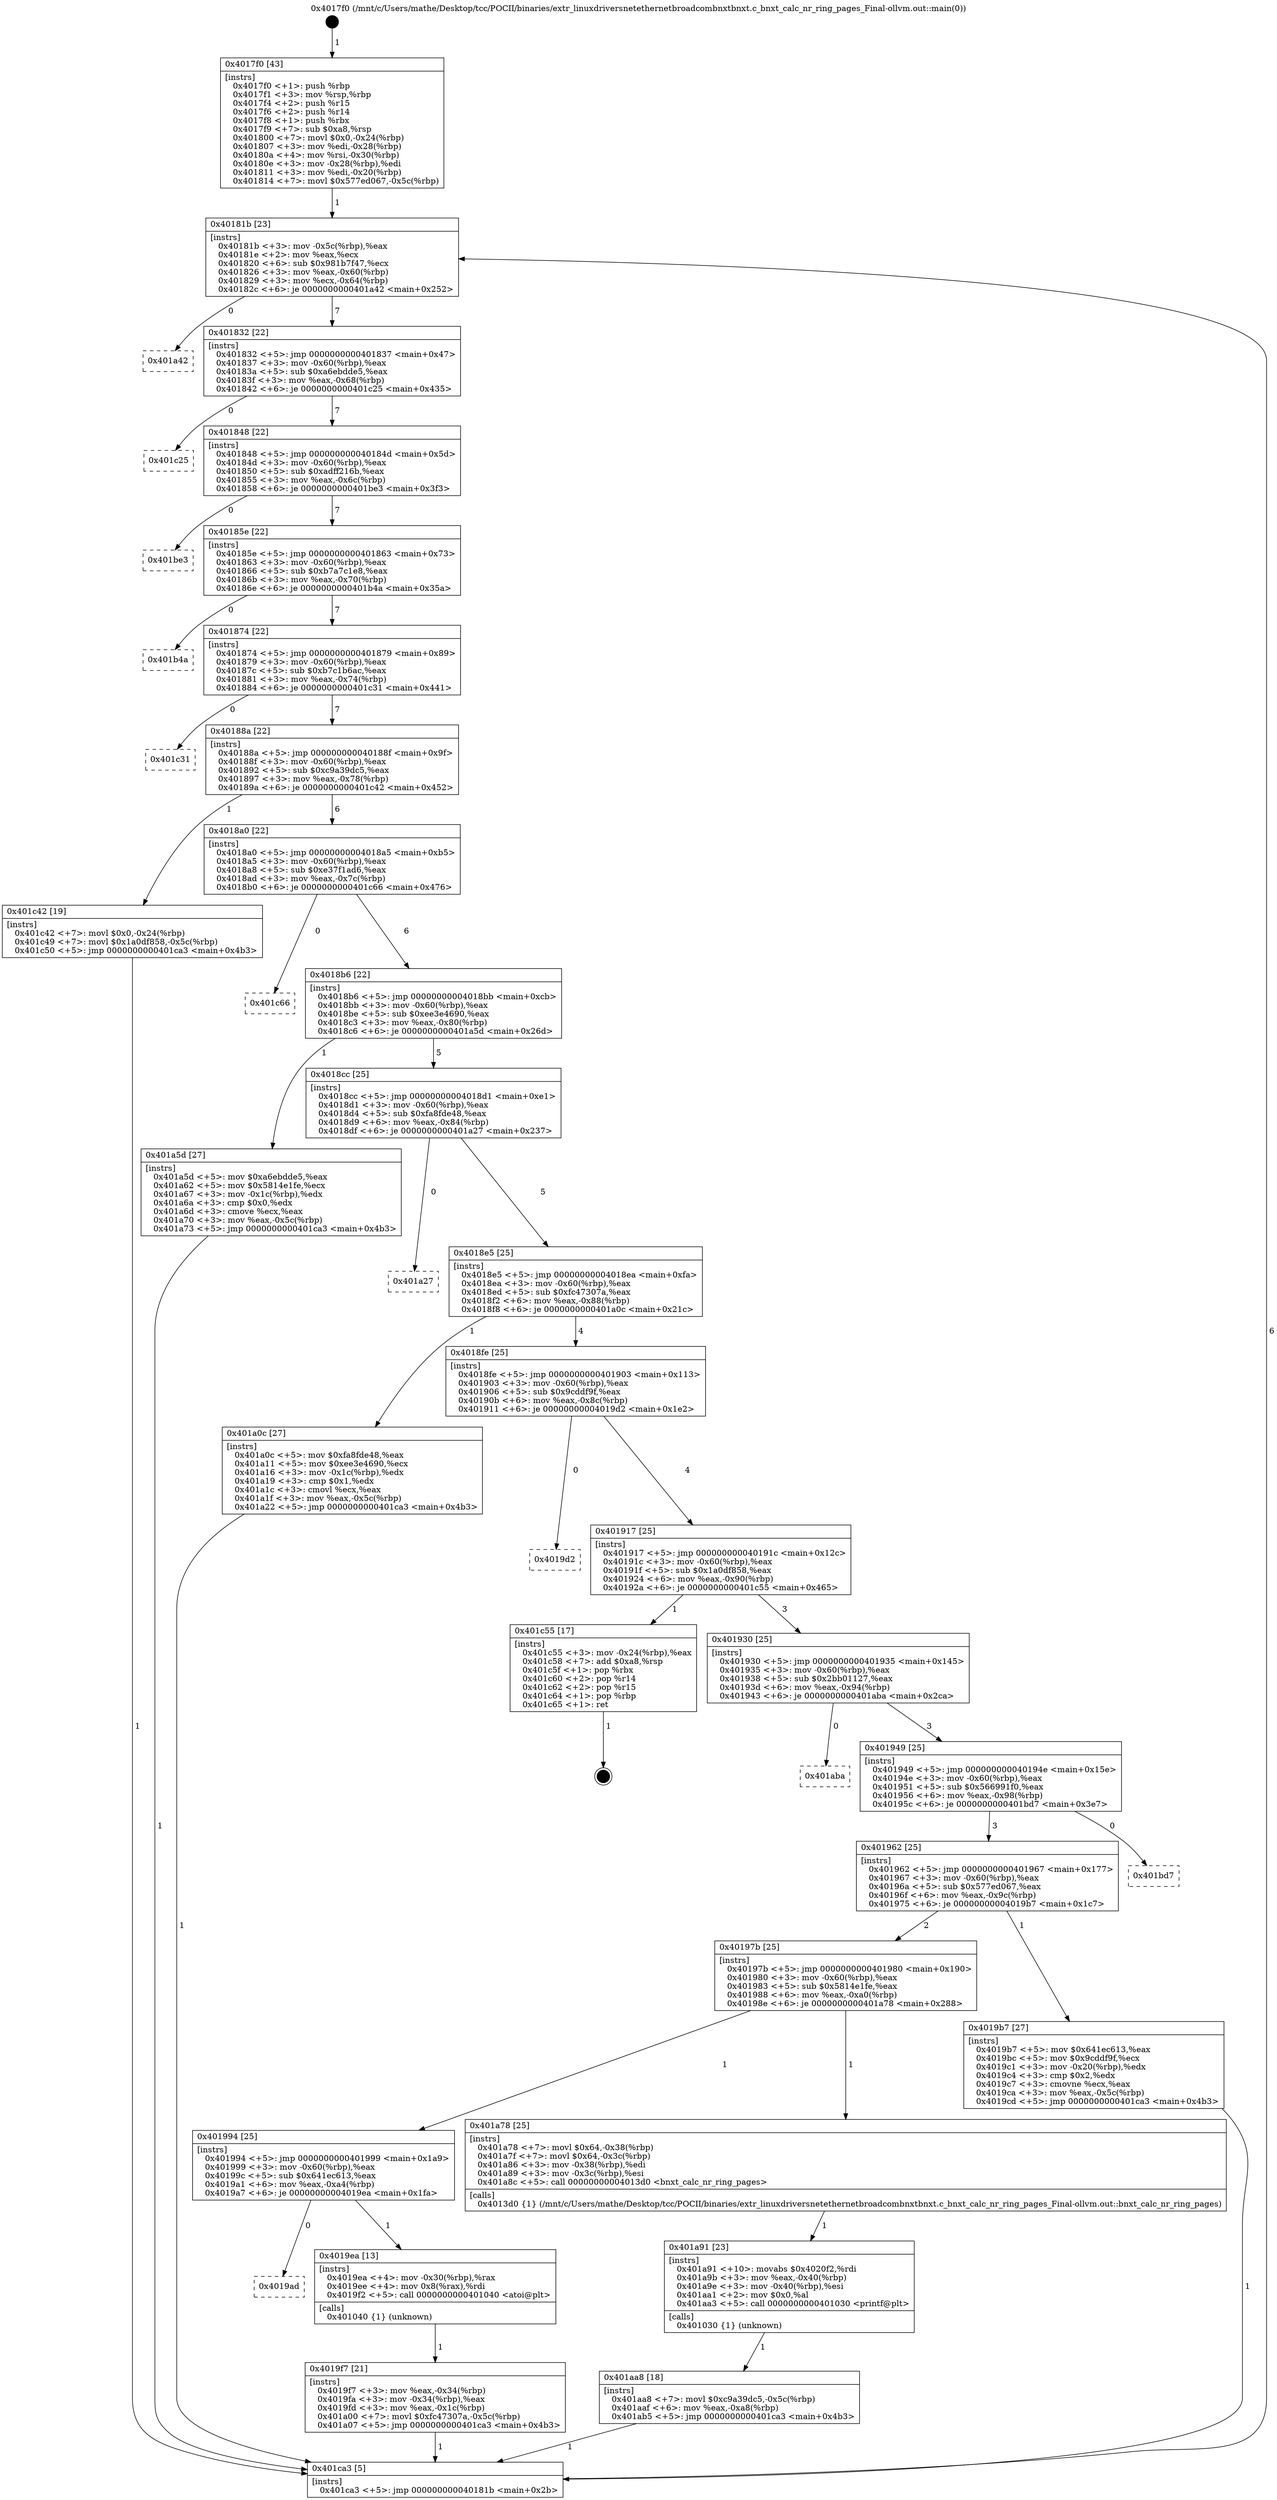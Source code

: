 digraph "0x4017f0" {
  label = "0x4017f0 (/mnt/c/Users/mathe/Desktop/tcc/POCII/binaries/extr_linuxdriversnetethernetbroadcombnxtbnxt.c_bnxt_calc_nr_ring_pages_Final-ollvm.out::main(0))"
  labelloc = "t"
  node[shape=record]

  Entry [label="",width=0.3,height=0.3,shape=circle,fillcolor=black,style=filled]
  "0x40181b" [label="{
     0x40181b [23]\l
     | [instrs]\l
     &nbsp;&nbsp;0x40181b \<+3\>: mov -0x5c(%rbp),%eax\l
     &nbsp;&nbsp;0x40181e \<+2\>: mov %eax,%ecx\l
     &nbsp;&nbsp;0x401820 \<+6\>: sub $0x981b7f47,%ecx\l
     &nbsp;&nbsp;0x401826 \<+3\>: mov %eax,-0x60(%rbp)\l
     &nbsp;&nbsp;0x401829 \<+3\>: mov %ecx,-0x64(%rbp)\l
     &nbsp;&nbsp;0x40182c \<+6\>: je 0000000000401a42 \<main+0x252\>\l
  }"]
  "0x401a42" [label="{
     0x401a42\l
  }", style=dashed]
  "0x401832" [label="{
     0x401832 [22]\l
     | [instrs]\l
     &nbsp;&nbsp;0x401832 \<+5\>: jmp 0000000000401837 \<main+0x47\>\l
     &nbsp;&nbsp;0x401837 \<+3\>: mov -0x60(%rbp),%eax\l
     &nbsp;&nbsp;0x40183a \<+5\>: sub $0xa6ebdde5,%eax\l
     &nbsp;&nbsp;0x40183f \<+3\>: mov %eax,-0x68(%rbp)\l
     &nbsp;&nbsp;0x401842 \<+6\>: je 0000000000401c25 \<main+0x435\>\l
  }"]
  Exit [label="",width=0.3,height=0.3,shape=circle,fillcolor=black,style=filled,peripheries=2]
  "0x401c25" [label="{
     0x401c25\l
  }", style=dashed]
  "0x401848" [label="{
     0x401848 [22]\l
     | [instrs]\l
     &nbsp;&nbsp;0x401848 \<+5\>: jmp 000000000040184d \<main+0x5d\>\l
     &nbsp;&nbsp;0x40184d \<+3\>: mov -0x60(%rbp),%eax\l
     &nbsp;&nbsp;0x401850 \<+5\>: sub $0xadff216b,%eax\l
     &nbsp;&nbsp;0x401855 \<+3\>: mov %eax,-0x6c(%rbp)\l
     &nbsp;&nbsp;0x401858 \<+6\>: je 0000000000401be3 \<main+0x3f3\>\l
  }"]
  "0x401aa8" [label="{
     0x401aa8 [18]\l
     | [instrs]\l
     &nbsp;&nbsp;0x401aa8 \<+7\>: movl $0xc9a39dc5,-0x5c(%rbp)\l
     &nbsp;&nbsp;0x401aaf \<+6\>: mov %eax,-0xa8(%rbp)\l
     &nbsp;&nbsp;0x401ab5 \<+5\>: jmp 0000000000401ca3 \<main+0x4b3\>\l
  }"]
  "0x401be3" [label="{
     0x401be3\l
  }", style=dashed]
  "0x40185e" [label="{
     0x40185e [22]\l
     | [instrs]\l
     &nbsp;&nbsp;0x40185e \<+5\>: jmp 0000000000401863 \<main+0x73\>\l
     &nbsp;&nbsp;0x401863 \<+3\>: mov -0x60(%rbp),%eax\l
     &nbsp;&nbsp;0x401866 \<+5\>: sub $0xb7a7c1e8,%eax\l
     &nbsp;&nbsp;0x40186b \<+3\>: mov %eax,-0x70(%rbp)\l
     &nbsp;&nbsp;0x40186e \<+6\>: je 0000000000401b4a \<main+0x35a\>\l
  }"]
  "0x401a91" [label="{
     0x401a91 [23]\l
     | [instrs]\l
     &nbsp;&nbsp;0x401a91 \<+10\>: movabs $0x4020f2,%rdi\l
     &nbsp;&nbsp;0x401a9b \<+3\>: mov %eax,-0x40(%rbp)\l
     &nbsp;&nbsp;0x401a9e \<+3\>: mov -0x40(%rbp),%esi\l
     &nbsp;&nbsp;0x401aa1 \<+2\>: mov $0x0,%al\l
     &nbsp;&nbsp;0x401aa3 \<+5\>: call 0000000000401030 \<printf@plt\>\l
     | [calls]\l
     &nbsp;&nbsp;0x401030 \{1\} (unknown)\l
  }"]
  "0x401b4a" [label="{
     0x401b4a\l
  }", style=dashed]
  "0x401874" [label="{
     0x401874 [22]\l
     | [instrs]\l
     &nbsp;&nbsp;0x401874 \<+5\>: jmp 0000000000401879 \<main+0x89\>\l
     &nbsp;&nbsp;0x401879 \<+3\>: mov -0x60(%rbp),%eax\l
     &nbsp;&nbsp;0x40187c \<+5\>: sub $0xb7c1b6ac,%eax\l
     &nbsp;&nbsp;0x401881 \<+3\>: mov %eax,-0x74(%rbp)\l
     &nbsp;&nbsp;0x401884 \<+6\>: je 0000000000401c31 \<main+0x441\>\l
  }"]
  "0x4019f7" [label="{
     0x4019f7 [21]\l
     | [instrs]\l
     &nbsp;&nbsp;0x4019f7 \<+3\>: mov %eax,-0x34(%rbp)\l
     &nbsp;&nbsp;0x4019fa \<+3\>: mov -0x34(%rbp),%eax\l
     &nbsp;&nbsp;0x4019fd \<+3\>: mov %eax,-0x1c(%rbp)\l
     &nbsp;&nbsp;0x401a00 \<+7\>: movl $0xfc47307a,-0x5c(%rbp)\l
     &nbsp;&nbsp;0x401a07 \<+5\>: jmp 0000000000401ca3 \<main+0x4b3\>\l
  }"]
  "0x401c31" [label="{
     0x401c31\l
  }", style=dashed]
  "0x40188a" [label="{
     0x40188a [22]\l
     | [instrs]\l
     &nbsp;&nbsp;0x40188a \<+5\>: jmp 000000000040188f \<main+0x9f\>\l
     &nbsp;&nbsp;0x40188f \<+3\>: mov -0x60(%rbp),%eax\l
     &nbsp;&nbsp;0x401892 \<+5\>: sub $0xc9a39dc5,%eax\l
     &nbsp;&nbsp;0x401897 \<+3\>: mov %eax,-0x78(%rbp)\l
     &nbsp;&nbsp;0x40189a \<+6\>: je 0000000000401c42 \<main+0x452\>\l
  }"]
  "0x4019ad" [label="{
     0x4019ad\l
  }", style=dashed]
  "0x401c42" [label="{
     0x401c42 [19]\l
     | [instrs]\l
     &nbsp;&nbsp;0x401c42 \<+7\>: movl $0x0,-0x24(%rbp)\l
     &nbsp;&nbsp;0x401c49 \<+7\>: movl $0x1a0df858,-0x5c(%rbp)\l
     &nbsp;&nbsp;0x401c50 \<+5\>: jmp 0000000000401ca3 \<main+0x4b3\>\l
  }"]
  "0x4018a0" [label="{
     0x4018a0 [22]\l
     | [instrs]\l
     &nbsp;&nbsp;0x4018a0 \<+5\>: jmp 00000000004018a5 \<main+0xb5\>\l
     &nbsp;&nbsp;0x4018a5 \<+3\>: mov -0x60(%rbp),%eax\l
     &nbsp;&nbsp;0x4018a8 \<+5\>: sub $0xe37f1ad6,%eax\l
     &nbsp;&nbsp;0x4018ad \<+3\>: mov %eax,-0x7c(%rbp)\l
     &nbsp;&nbsp;0x4018b0 \<+6\>: je 0000000000401c66 \<main+0x476\>\l
  }"]
  "0x4019ea" [label="{
     0x4019ea [13]\l
     | [instrs]\l
     &nbsp;&nbsp;0x4019ea \<+4\>: mov -0x30(%rbp),%rax\l
     &nbsp;&nbsp;0x4019ee \<+4\>: mov 0x8(%rax),%rdi\l
     &nbsp;&nbsp;0x4019f2 \<+5\>: call 0000000000401040 \<atoi@plt\>\l
     | [calls]\l
     &nbsp;&nbsp;0x401040 \{1\} (unknown)\l
  }"]
  "0x401c66" [label="{
     0x401c66\l
  }", style=dashed]
  "0x4018b6" [label="{
     0x4018b6 [22]\l
     | [instrs]\l
     &nbsp;&nbsp;0x4018b6 \<+5\>: jmp 00000000004018bb \<main+0xcb\>\l
     &nbsp;&nbsp;0x4018bb \<+3\>: mov -0x60(%rbp),%eax\l
     &nbsp;&nbsp;0x4018be \<+5\>: sub $0xee3e4690,%eax\l
     &nbsp;&nbsp;0x4018c3 \<+3\>: mov %eax,-0x80(%rbp)\l
     &nbsp;&nbsp;0x4018c6 \<+6\>: je 0000000000401a5d \<main+0x26d\>\l
  }"]
  "0x401994" [label="{
     0x401994 [25]\l
     | [instrs]\l
     &nbsp;&nbsp;0x401994 \<+5\>: jmp 0000000000401999 \<main+0x1a9\>\l
     &nbsp;&nbsp;0x401999 \<+3\>: mov -0x60(%rbp),%eax\l
     &nbsp;&nbsp;0x40199c \<+5\>: sub $0x641ec613,%eax\l
     &nbsp;&nbsp;0x4019a1 \<+6\>: mov %eax,-0xa4(%rbp)\l
     &nbsp;&nbsp;0x4019a7 \<+6\>: je 00000000004019ea \<main+0x1fa\>\l
  }"]
  "0x401a5d" [label="{
     0x401a5d [27]\l
     | [instrs]\l
     &nbsp;&nbsp;0x401a5d \<+5\>: mov $0xa6ebdde5,%eax\l
     &nbsp;&nbsp;0x401a62 \<+5\>: mov $0x5814e1fe,%ecx\l
     &nbsp;&nbsp;0x401a67 \<+3\>: mov -0x1c(%rbp),%edx\l
     &nbsp;&nbsp;0x401a6a \<+3\>: cmp $0x0,%edx\l
     &nbsp;&nbsp;0x401a6d \<+3\>: cmove %ecx,%eax\l
     &nbsp;&nbsp;0x401a70 \<+3\>: mov %eax,-0x5c(%rbp)\l
     &nbsp;&nbsp;0x401a73 \<+5\>: jmp 0000000000401ca3 \<main+0x4b3\>\l
  }"]
  "0x4018cc" [label="{
     0x4018cc [25]\l
     | [instrs]\l
     &nbsp;&nbsp;0x4018cc \<+5\>: jmp 00000000004018d1 \<main+0xe1\>\l
     &nbsp;&nbsp;0x4018d1 \<+3\>: mov -0x60(%rbp),%eax\l
     &nbsp;&nbsp;0x4018d4 \<+5\>: sub $0xfa8fde48,%eax\l
     &nbsp;&nbsp;0x4018d9 \<+6\>: mov %eax,-0x84(%rbp)\l
     &nbsp;&nbsp;0x4018df \<+6\>: je 0000000000401a27 \<main+0x237\>\l
  }"]
  "0x401a78" [label="{
     0x401a78 [25]\l
     | [instrs]\l
     &nbsp;&nbsp;0x401a78 \<+7\>: movl $0x64,-0x38(%rbp)\l
     &nbsp;&nbsp;0x401a7f \<+7\>: movl $0x64,-0x3c(%rbp)\l
     &nbsp;&nbsp;0x401a86 \<+3\>: mov -0x38(%rbp),%edi\l
     &nbsp;&nbsp;0x401a89 \<+3\>: mov -0x3c(%rbp),%esi\l
     &nbsp;&nbsp;0x401a8c \<+5\>: call 00000000004013d0 \<bnxt_calc_nr_ring_pages\>\l
     | [calls]\l
     &nbsp;&nbsp;0x4013d0 \{1\} (/mnt/c/Users/mathe/Desktop/tcc/POCII/binaries/extr_linuxdriversnetethernetbroadcombnxtbnxt.c_bnxt_calc_nr_ring_pages_Final-ollvm.out::bnxt_calc_nr_ring_pages)\l
  }"]
  "0x401a27" [label="{
     0x401a27\l
  }", style=dashed]
  "0x4018e5" [label="{
     0x4018e5 [25]\l
     | [instrs]\l
     &nbsp;&nbsp;0x4018e5 \<+5\>: jmp 00000000004018ea \<main+0xfa\>\l
     &nbsp;&nbsp;0x4018ea \<+3\>: mov -0x60(%rbp),%eax\l
     &nbsp;&nbsp;0x4018ed \<+5\>: sub $0xfc47307a,%eax\l
     &nbsp;&nbsp;0x4018f2 \<+6\>: mov %eax,-0x88(%rbp)\l
     &nbsp;&nbsp;0x4018f8 \<+6\>: je 0000000000401a0c \<main+0x21c\>\l
  }"]
  "0x4017f0" [label="{
     0x4017f0 [43]\l
     | [instrs]\l
     &nbsp;&nbsp;0x4017f0 \<+1\>: push %rbp\l
     &nbsp;&nbsp;0x4017f1 \<+3\>: mov %rsp,%rbp\l
     &nbsp;&nbsp;0x4017f4 \<+2\>: push %r15\l
     &nbsp;&nbsp;0x4017f6 \<+2\>: push %r14\l
     &nbsp;&nbsp;0x4017f8 \<+1\>: push %rbx\l
     &nbsp;&nbsp;0x4017f9 \<+7\>: sub $0xa8,%rsp\l
     &nbsp;&nbsp;0x401800 \<+7\>: movl $0x0,-0x24(%rbp)\l
     &nbsp;&nbsp;0x401807 \<+3\>: mov %edi,-0x28(%rbp)\l
     &nbsp;&nbsp;0x40180a \<+4\>: mov %rsi,-0x30(%rbp)\l
     &nbsp;&nbsp;0x40180e \<+3\>: mov -0x28(%rbp),%edi\l
     &nbsp;&nbsp;0x401811 \<+3\>: mov %edi,-0x20(%rbp)\l
     &nbsp;&nbsp;0x401814 \<+7\>: movl $0x577ed067,-0x5c(%rbp)\l
  }"]
  "0x401a0c" [label="{
     0x401a0c [27]\l
     | [instrs]\l
     &nbsp;&nbsp;0x401a0c \<+5\>: mov $0xfa8fde48,%eax\l
     &nbsp;&nbsp;0x401a11 \<+5\>: mov $0xee3e4690,%ecx\l
     &nbsp;&nbsp;0x401a16 \<+3\>: mov -0x1c(%rbp),%edx\l
     &nbsp;&nbsp;0x401a19 \<+3\>: cmp $0x1,%edx\l
     &nbsp;&nbsp;0x401a1c \<+3\>: cmovl %ecx,%eax\l
     &nbsp;&nbsp;0x401a1f \<+3\>: mov %eax,-0x5c(%rbp)\l
     &nbsp;&nbsp;0x401a22 \<+5\>: jmp 0000000000401ca3 \<main+0x4b3\>\l
  }"]
  "0x4018fe" [label="{
     0x4018fe [25]\l
     | [instrs]\l
     &nbsp;&nbsp;0x4018fe \<+5\>: jmp 0000000000401903 \<main+0x113\>\l
     &nbsp;&nbsp;0x401903 \<+3\>: mov -0x60(%rbp),%eax\l
     &nbsp;&nbsp;0x401906 \<+5\>: sub $0x9cddf9f,%eax\l
     &nbsp;&nbsp;0x40190b \<+6\>: mov %eax,-0x8c(%rbp)\l
     &nbsp;&nbsp;0x401911 \<+6\>: je 00000000004019d2 \<main+0x1e2\>\l
  }"]
  "0x401ca3" [label="{
     0x401ca3 [5]\l
     | [instrs]\l
     &nbsp;&nbsp;0x401ca3 \<+5\>: jmp 000000000040181b \<main+0x2b\>\l
  }"]
  "0x4019d2" [label="{
     0x4019d2\l
  }", style=dashed]
  "0x401917" [label="{
     0x401917 [25]\l
     | [instrs]\l
     &nbsp;&nbsp;0x401917 \<+5\>: jmp 000000000040191c \<main+0x12c\>\l
     &nbsp;&nbsp;0x40191c \<+3\>: mov -0x60(%rbp),%eax\l
     &nbsp;&nbsp;0x40191f \<+5\>: sub $0x1a0df858,%eax\l
     &nbsp;&nbsp;0x401924 \<+6\>: mov %eax,-0x90(%rbp)\l
     &nbsp;&nbsp;0x40192a \<+6\>: je 0000000000401c55 \<main+0x465\>\l
  }"]
  "0x40197b" [label="{
     0x40197b [25]\l
     | [instrs]\l
     &nbsp;&nbsp;0x40197b \<+5\>: jmp 0000000000401980 \<main+0x190\>\l
     &nbsp;&nbsp;0x401980 \<+3\>: mov -0x60(%rbp),%eax\l
     &nbsp;&nbsp;0x401983 \<+5\>: sub $0x5814e1fe,%eax\l
     &nbsp;&nbsp;0x401988 \<+6\>: mov %eax,-0xa0(%rbp)\l
     &nbsp;&nbsp;0x40198e \<+6\>: je 0000000000401a78 \<main+0x288\>\l
  }"]
  "0x401c55" [label="{
     0x401c55 [17]\l
     | [instrs]\l
     &nbsp;&nbsp;0x401c55 \<+3\>: mov -0x24(%rbp),%eax\l
     &nbsp;&nbsp;0x401c58 \<+7\>: add $0xa8,%rsp\l
     &nbsp;&nbsp;0x401c5f \<+1\>: pop %rbx\l
     &nbsp;&nbsp;0x401c60 \<+2\>: pop %r14\l
     &nbsp;&nbsp;0x401c62 \<+2\>: pop %r15\l
     &nbsp;&nbsp;0x401c64 \<+1\>: pop %rbp\l
     &nbsp;&nbsp;0x401c65 \<+1\>: ret\l
  }"]
  "0x401930" [label="{
     0x401930 [25]\l
     | [instrs]\l
     &nbsp;&nbsp;0x401930 \<+5\>: jmp 0000000000401935 \<main+0x145\>\l
     &nbsp;&nbsp;0x401935 \<+3\>: mov -0x60(%rbp),%eax\l
     &nbsp;&nbsp;0x401938 \<+5\>: sub $0x2bb01127,%eax\l
     &nbsp;&nbsp;0x40193d \<+6\>: mov %eax,-0x94(%rbp)\l
     &nbsp;&nbsp;0x401943 \<+6\>: je 0000000000401aba \<main+0x2ca\>\l
  }"]
  "0x4019b7" [label="{
     0x4019b7 [27]\l
     | [instrs]\l
     &nbsp;&nbsp;0x4019b7 \<+5\>: mov $0x641ec613,%eax\l
     &nbsp;&nbsp;0x4019bc \<+5\>: mov $0x9cddf9f,%ecx\l
     &nbsp;&nbsp;0x4019c1 \<+3\>: mov -0x20(%rbp),%edx\l
     &nbsp;&nbsp;0x4019c4 \<+3\>: cmp $0x2,%edx\l
     &nbsp;&nbsp;0x4019c7 \<+3\>: cmovne %ecx,%eax\l
     &nbsp;&nbsp;0x4019ca \<+3\>: mov %eax,-0x5c(%rbp)\l
     &nbsp;&nbsp;0x4019cd \<+5\>: jmp 0000000000401ca3 \<main+0x4b3\>\l
  }"]
  "0x401aba" [label="{
     0x401aba\l
  }", style=dashed]
  "0x401949" [label="{
     0x401949 [25]\l
     | [instrs]\l
     &nbsp;&nbsp;0x401949 \<+5\>: jmp 000000000040194e \<main+0x15e\>\l
     &nbsp;&nbsp;0x40194e \<+3\>: mov -0x60(%rbp),%eax\l
     &nbsp;&nbsp;0x401951 \<+5\>: sub $0x566991f0,%eax\l
     &nbsp;&nbsp;0x401956 \<+6\>: mov %eax,-0x98(%rbp)\l
     &nbsp;&nbsp;0x40195c \<+6\>: je 0000000000401bd7 \<main+0x3e7\>\l
  }"]
  "0x401962" [label="{
     0x401962 [25]\l
     | [instrs]\l
     &nbsp;&nbsp;0x401962 \<+5\>: jmp 0000000000401967 \<main+0x177\>\l
     &nbsp;&nbsp;0x401967 \<+3\>: mov -0x60(%rbp),%eax\l
     &nbsp;&nbsp;0x40196a \<+5\>: sub $0x577ed067,%eax\l
     &nbsp;&nbsp;0x40196f \<+6\>: mov %eax,-0x9c(%rbp)\l
     &nbsp;&nbsp;0x401975 \<+6\>: je 00000000004019b7 \<main+0x1c7\>\l
  }"]
  "0x401bd7" [label="{
     0x401bd7\l
  }", style=dashed]
  Entry -> "0x4017f0" [label=" 1"]
  "0x40181b" -> "0x401a42" [label=" 0"]
  "0x40181b" -> "0x401832" [label=" 7"]
  "0x401c55" -> Exit [label=" 1"]
  "0x401832" -> "0x401c25" [label=" 0"]
  "0x401832" -> "0x401848" [label=" 7"]
  "0x401c42" -> "0x401ca3" [label=" 1"]
  "0x401848" -> "0x401be3" [label=" 0"]
  "0x401848" -> "0x40185e" [label=" 7"]
  "0x401aa8" -> "0x401ca3" [label=" 1"]
  "0x40185e" -> "0x401b4a" [label=" 0"]
  "0x40185e" -> "0x401874" [label=" 7"]
  "0x401a91" -> "0x401aa8" [label=" 1"]
  "0x401874" -> "0x401c31" [label=" 0"]
  "0x401874" -> "0x40188a" [label=" 7"]
  "0x401a78" -> "0x401a91" [label=" 1"]
  "0x40188a" -> "0x401c42" [label=" 1"]
  "0x40188a" -> "0x4018a0" [label=" 6"]
  "0x401a5d" -> "0x401ca3" [label=" 1"]
  "0x4018a0" -> "0x401c66" [label=" 0"]
  "0x4018a0" -> "0x4018b6" [label=" 6"]
  "0x401a0c" -> "0x401ca3" [label=" 1"]
  "0x4018b6" -> "0x401a5d" [label=" 1"]
  "0x4018b6" -> "0x4018cc" [label=" 5"]
  "0x4019ea" -> "0x4019f7" [label=" 1"]
  "0x4018cc" -> "0x401a27" [label=" 0"]
  "0x4018cc" -> "0x4018e5" [label=" 5"]
  "0x401994" -> "0x4019ad" [label=" 0"]
  "0x4018e5" -> "0x401a0c" [label=" 1"]
  "0x4018e5" -> "0x4018fe" [label=" 4"]
  "0x4019f7" -> "0x401ca3" [label=" 1"]
  "0x4018fe" -> "0x4019d2" [label=" 0"]
  "0x4018fe" -> "0x401917" [label=" 4"]
  "0x40197b" -> "0x401994" [label=" 1"]
  "0x401917" -> "0x401c55" [label=" 1"]
  "0x401917" -> "0x401930" [label=" 3"]
  "0x40197b" -> "0x401a78" [label=" 1"]
  "0x401930" -> "0x401aba" [label=" 0"]
  "0x401930" -> "0x401949" [label=" 3"]
  "0x401994" -> "0x4019ea" [label=" 1"]
  "0x401949" -> "0x401bd7" [label=" 0"]
  "0x401949" -> "0x401962" [label=" 3"]
  "0x401ca3" -> "0x40181b" [label=" 6"]
  "0x401962" -> "0x4019b7" [label=" 1"]
  "0x401962" -> "0x40197b" [label=" 2"]
  "0x4019b7" -> "0x401ca3" [label=" 1"]
  "0x4017f0" -> "0x40181b" [label=" 1"]
}
